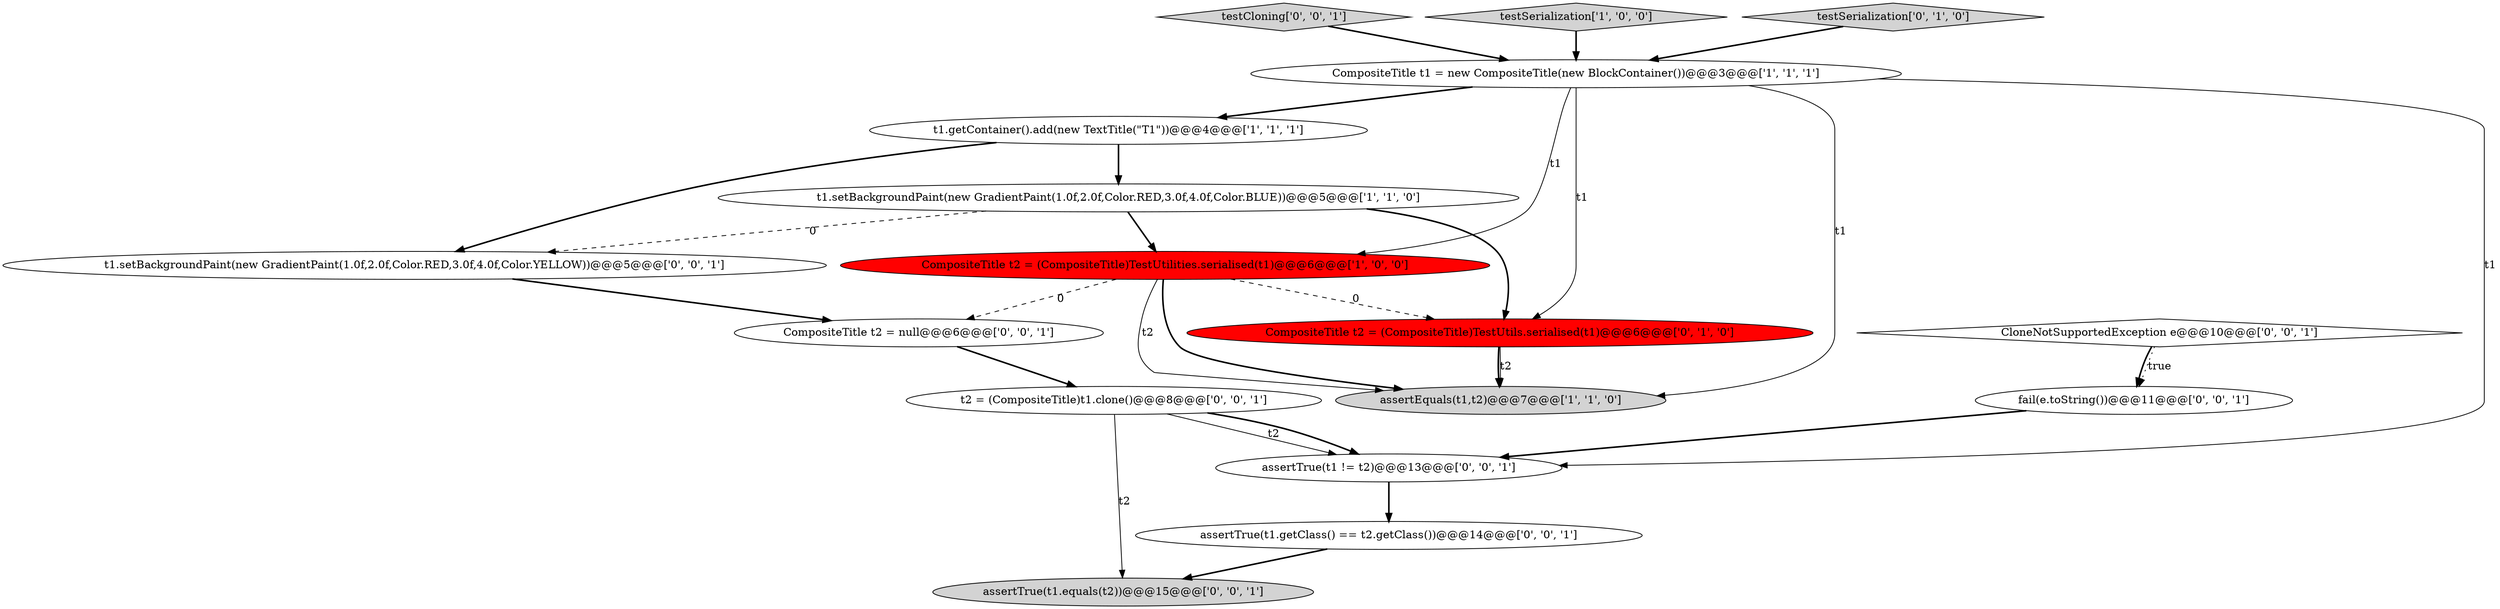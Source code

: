 digraph {
5 [style = filled, label = "assertEquals(t1,t2)@@@7@@@['1', '1', '0']", fillcolor = lightgray, shape = ellipse image = "AAA0AAABBB1BBB"];
12 [style = filled, label = "testCloning['0', '0', '1']", fillcolor = lightgray, shape = diamond image = "AAA0AAABBB3BBB"];
10 [style = filled, label = "t1.setBackgroundPaint(new GradientPaint(1.0f,2.0f,Color.RED,3.0f,4.0f,Color.YELLOW))@@@5@@@['0', '0', '1']", fillcolor = white, shape = ellipse image = "AAA0AAABBB3BBB"];
15 [style = filled, label = "t2 = (CompositeTitle)t1.clone()@@@8@@@['0', '0', '1']", fillcolor = white, shape = ellipse image = "AAA0AAABBB3BBB"];
4 [style = filled, label = "t1.setBackgroundPaint(new GradientPaint(1.0f,2.0f,Color.RED,3.0f,4.0f,Color.BLUE))@@@5@@@['1', '1', '0']", fillcolor = white, shape = ellipse image = "AAA0AAABBB1BBB"];
2 [style = filled, label = "CompositeTitle t2 = (CompositeTitle)TestUtilities.serialised(t1)@@@6@@@['1', '0', '0']", fillcolor = red, shape = ellipse image = "AAA1AAABBB1BBB"];
0 [style = filled, label = "testSerialization['1', '0', '0']", fillcolor = lightgray, shape = diamond image = "AAA0AAABBB1BBB"];
1 [style = filled, label = "CompositeTitle t1 = new CompositeTitle(new BlockContainer())@@@3@@@['1', '1', '1']", fillcolor = white, shape = ellipse image = "AAA0AAABBB1BBB"];
7 [style = filled, label = "CompositeTitle t2 = (CompositeTitle)TestUtils.serialised(t1)@@@6@@@['0', '1', '0']", fillcolor = red, shape = ellipse image = "AAA1AAABBB2BBB"];
9 [style = filled, label = "CloneNotSupportedException e@@@10@@@['0', '0', '1']", fillcolor = white, shape = diamond image = "AAA0AAABBB3BBB"];
13 [style = filled, label = "fail(e.toString())@@@11@@@['0', '0', '1']", fillcolor = white, shape = ellipse image = "AAA0AAABBB3BBB"];
8 [style = filled, label = "assertTrue(t1 != t2)@@@13@@@['0', '0', '1']", fillcolor = white, shape = ellipse image = "AAA0AAABBB3BBB"];
6 [style = filled, label = "testSerialization['0', '1', '0']", fillcolor = lightgray, shape = diamond image = "AAA0AAABBB2BBB"];
3 [style = filled, label = "t1.getContainer().add(new TextTitle(\"T1\"))@@@4@@@['1', '1', '1']", fillcolor = white, shape = ellipse image = "AAA0AAABBB1BBB"];
16 [style = filled, label = "CompositeTitle t2 = null@@@6@@@['0', '0', '1']", fillcolor = white, shape = ellipse image = "AAA0AAABBB3BBB"];
14 [style = filled, label = "assertTrue(t1.getClass() == t2.getClass())@@@14@@@['0', '0', '1']", fillcolor = white, shape = ellipse image = "AAA0AAABBB3BBB"];
11 [style = filled, label = "assertTrue(t1.equals(t2))@@@15@@@['0', '0', '1']", fillcolor = lightgray, shape = ellipse image = "AAA0AAABBB3BBB"];
2->5 [style = solid, label="t2"];
16->15 [style = bold, label=""];
1->3 [style = bold, label=""];
8->14 [style = bold, label=""];
7->5 [style = solid, label="t2"];
4->2 [style = bold, label=""];
2->7 [style = dashed, label="0"];
12->1 [style = bold, label=""];
3->4 [style = bold, label=""];
4->7 [style = bold, label=""];
6->1 [style = bold, label=""];
3->10 [style = bold, label=""];
15->8 [style = solid, label="t2"];
7->5 [style = bold, label=""];
10->16 [style = bold, label=""];
1->7 [style = solid, label="t1"];
1->2 [style = solid, label="t1"];
0->1 [style = bold, label=""];
15->11 [style = solid, label="t2"];
2->16 [style = dashed, label="0"];
1->8 [style = solid, label="t1"];
9->13 [style = dotted, label="true"];
13->8 [style = bold, label=""];
4->10 [style = dashed, label="0"];
14->11 [style = bold, label=""];
15->8 [style = bold, label=""];
1->5 [style = solid, label="t1"];
2->5 [style = bold, label=""];
9->13 [style = bold, label=""];
}
